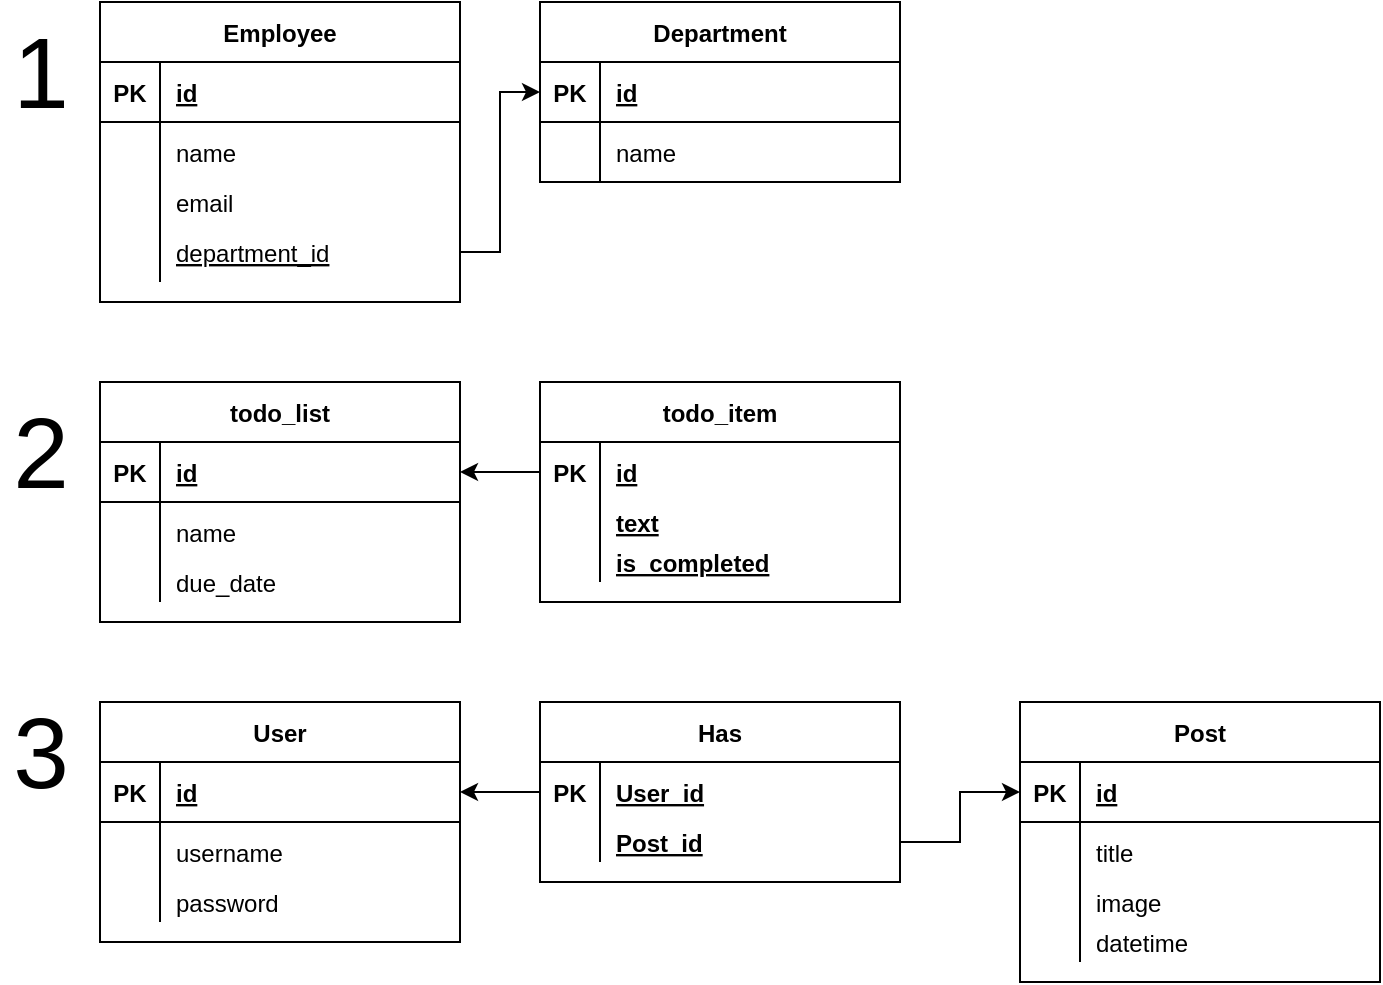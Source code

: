 <mxfile version="13.10.8" type="device"><diagram id="ZOsKp1P_llfh0jckqe2m" name="Page-1"><mxGraphModel dx="1212" dy="635" grid="1" gridSize="10" guides="1" tooltips="1" connect="1" arrows="1" fold="1" page="1" pageScale="1" pageWidth="827" pageHeight="1169" math="0" shadow="0"><root><mxCell id="0"/><mxCell id="1" parent="0"/><mxCell id="vKT3xwshRNzmNa23Z6hm-16" value="Employee" style="shape=table;startSize=30;container=1;collapsible=1;childLayout=tableLayout;fixedRows=1;rowLines=0;fontStyle=1;align=center;resizeLast=1;" vertex="1" parent="1"><mxGeometry x="60" y="80" width="180" height="150" as="geometry"/></mxCell><mxCell id="vKT3xwshRNzmNa23Z6hm-17" value="" style="shape=partialRectangle;collapsible=0;dropTarget=0;pointerEvents=0;fillColor=none;top=0;left=0;bottom=1;right=0;points=[[0,0.5],[1,0.5]];portConstraint=eastwest;" vertex="1" parent="vKT3xwshRNzmNa23Z6hm-16"><mxGeometry y="30" width="180" height="30" as="geometry"/></mxCell><mxCell id="vKT3xwshRNzmNa23Z6hm-18" value="PK" style="shape=partialRectangle;connectable=0;fillColor=none;top=0;left=0;bottom=0;right=0;fontStyle=1;overflow=hidden;" vertex="1" parent="vKT3xwshRNzmNa23Z6hm-17"><mxGeometry width="30" height="30" as="geometry"/></mxCell><mxCell id="vKT3xwshRNzmNa23Z6hm-19" value="id" style="shape=partialRectangle;connectable=0;fillColor=none;top=0;left=0;bottom=0;right=0;align=left;spacingLeft=6;fontStyle=5;overflow=hidden;" vertex="1" parent="vKT3xwshRNzmNa23Z6hm-17"><mxGeometry x="30" width="150" height="30" as="geometry"/></mxCell><mxCell id="vKT3xwshRNzmNa23Z6hm-20" value="" style="shape=partialRectangle;collapsible=0;dropTarget=0;pointerEvents=0;fillColor=none;top=0;left=0;bottom=0;right=0;points=[[0,0.5],[1,0.5]];portConstraint=eastwest;" vertex="1" parent="vKT3xwshRNzmNa23Z6hm-16"><mxGeometry y="60" width="180" height="30" as="geometry"/></mxCell><mxCell id="vKT3xwshRNzmNa23Z6hm-21" value="" style="shape=partialRectangle;connectable=0;fillColor=none;top=0;left=0;bottom=0;right=0;editable=1;overflow=hidden;" vertex="1" parent="vKT3xwshRNzmNa23Z6hm-20"><mxGeometry width="30" height="30" as="geometry"/></mxCell><mxCell id="vKT3xwshRNzmNa23Z6hm-22" value="name" style="shape=partialRectangle;connectable=0;fillColor=none;top=0;left=0;bottom=0;right=0;align=left;spacingLeft=6;overflow=hidden;" vertex="1" parent="vKT3xwshRNzmNa23Z6hm-20"><mxGeometry x="30" width="150" height="30" as="geometry"/></mxCell><mxCell id="vKT3xwshRNzmNa23Z6hm-23" value="" style="shape=partialRectangle;collapsible=0;dropTarget=0;pointerEvents=0;fillColor=none;top=0;left=0;bottom=0;right=0;points=[[0,0.5],[1,0.5]];portConstraint=eastwest;" vertex="1" parent="vKT3xwshRNzmNa23Z6hm-16"><mxGeometry y="90" width="180" height="20" as="geometry"/></mxCell><mxCell id="vKT3xwshRNzmNa23Z6hm-24" value="" style="shape=partialRectangle;connectable=0;fillColor=none;top=0;left=0;bottom=0;right=0;editable=1;overflow=hidden;" vertex="1" parent="vKT3xwshRNzmNa23Z6hm-23"><mxGeometry width="30" height="20" as="geometry"/></mxCell><mxCell id="vKT3xwshRNzmNa23Z6hm-25" value="email" style="shape=partialRectangle;connectable=0;fillColor=none;top=0;left=0;bottom=0;right=0;align=left;spacingLeft=6;overflow=hidden;" vertex="1" parent="vKT3xwshRNzmNa23Z6hm-23"><mxGeometry x="30" width="150" height="20" as="geometry"/></mxCell><mxCell id="vKT3xwshRNzmNa23Z6hm-26" value="" style="shape=partialRectangle;collapsible=0;dropTarget=0;pointerEvents=0;fillColor=none;top=0;left=0;bottom=0;right=0;points=[[0,0.5],[1,0.5]];portConstraint=eastwest;" vertex="1" parent="vKT3xwshRNzmNa23Z6hm-16"><mxGeometry y="110" width="180" height="30" as="geometry"/></mxCell><mxCell id="vKT3xwshRNzmNa23Z6hm-27" value="" style="shape=partialRectangle;connectable=0;fillColor=none;top=0;left=0;bottom=0;right=0;editable=1;overflow=hidden;" vertex="1" parent="vKT3xwshRNzmNa23Z6hm-26"><mxGeometry width="30" height="30" as="geometry"/></mxCell><mxCell id="vKT3xwshRNzmNa23Z6hm-28" value="department_id" style="shape=partialRectangle;connectable=0;fillColor=none;top=0;left=0;bottom=0;right=0;align=left;spacingLeft=6;overflow=hidden;fontStyle=4" vertex="1" parent="vKT3xwshRNzmNa23Z6hm-26"><mxGeometry x="30" width="150" height="30" as="geometry"/></mxCell><mxCell id="vKT3xwshRNzmNa23Z6hm-30" value="Department" style="shape=table;startSize=30;container=1;collapsible=1;childLayout=tableLayout;fixedRows=1;rowLines=0;fontStyle=1;align=center;resizeLast=1;" vertex="1" parent="1"><mxGeometry x="280" y="80" width="180" height="90" as="geometry"/></mxCell><mxCell id="vKT3xwshRNzmNa23Z6hm-31" value="" style="shape=partialRectangle;collapsible=0;dropTarget=0;pointerEvents=0;fillColor=none;top=0;left=0;bottom=1;right=0;points=[[0,0.5],[1,0.5]];portConstraint=eastwest;" vertex="1" parent="vKT3xwshRNzmNa23Z6hm-30"><mxGeometry y="30" width="180" height="30" as="geometry"/></mxCell><mxCell id="vKT3xwshRNzmNa23Z6hm-32" value="PK" style="shape=partialRectangle;connectable=0;fillColor=none;top=0;left=0;bottom=0;right=0;fontStyle=1;overflow=hidden;" vertex="1" parent="vKT3xwshRNzmNa23Z6hm-31"><mxGeometry width="30" height="30" as="geometry"/></mxCell><mxCell id="vKT3xwshRNzmNa23Z6hm-33" value="id" style="shape=partialRectangle;connectable=0;fillColor=none;top=0;left=0;bottom=0;right=0;align=left;spacingLeft=6;fontStyle=5;overflow=hidden;" vertex="1" parent="vKT3xwshRNzmNa23Z6hm-31"><mxGeometry x="30" width="150" height="30" as="geometry"/></mxCell><mxCell id="vKT3xwshRNzmNa23Z6hm-34" value="" style="shape=partialRectangle;collapsible=0;dropTarget=0;pointerEvents=0;fillColor=none;top=0;left=0;bottom=0;right=0;points=[[0,0.5],[1,0.5]];portConstraint=eastwest;" vertex="1" parent="vKT3xwshRNzmNa23Z6hm-30"><mxGeometry y="60" width="180" height="30" as="geometry"/></mxCell><mxCell id="vKT3xwshRNzmNa23Z6hm-35" value="" style="shape=partialRectangle;connectable=0;fillColor=none;top=0;left=0;bottom=0;right=0;editable=1;overflow=hidden;" vertex="1" parent="vKT3xwshRNzmNa23Z6hm-34"><mxGeometry width="30" height="30" as="geometry"/></mxCell><mxCell id="vKT3xwshRNzmNa23Z6hm-36" value="name" style="shape=partialRectangle;connectable=0;fillColor=none;top=0;left=0;bottom=0;right=0;align=left;spacingLeft=6;overflow=hidden;" vertex="1" parent="vKT3xwshRNzmNa23Z6hm-34"><mxGeometry x="30" width="150" height="30" as="geometry"/></mxCell><mxCell id="vKT3xwshRNzmNa23Z6hm-43" style="edgeStyle=orthogonalEdgeStyle;rounded=0;orthogonalLoop=1;jettySize=auto;html=1;exitX=1;exitY=0.5;exitDx=0;exitDy=0;entryX=0;entryY=0.5;entryDx=0;entryDy=0;" edge="1" parent="1" source="vKT3xwshRNzmNa23Z6hm-26" target="vKT3xwshRNzmNa23Z6hm-31"><mxGeometry relative="1" as="geometry"/></mxCell><mxCell id="vKT3xwshRNzmNa23Z6hm-44" value="&lt;font style=&quot;font-size: 50px&quot;&gt;1&lt;/font&gt;" style="text;html=1;align=center;verticalAlign=middle;resizable=0;points=[];autosize=1;" vertex="1" parent="1"><mxGeometry x="10" y="100" width="40" height="30" as="geometry"/></mxCell><mxCell id="vKT3xwshRNzmNa23Z6hm-45" value="&lt;font style=&quot;font-size: 50px&quot;&gt;2&lt;/font&gt;" style="text;html=1;align=center;verticalAlign=middle;resizable=0;points=[];autosize=1;" vertex="1" parent="1"><mxGeometry x="10" y="290" width="40" height="30" as="geometry"/></mxCell><mxCell id="vKT3xwshRNzmNa23Z6hm-46" value="todo_list" style="shape=table;startSize=30;container=1;collapsible=1;childLayout=tableLayout;fixedRows=1;rowLines=0;fontStyle=1;align=center;resizeLast=1;" vertex="1" parent="1"><mxGeometry x="60" y="270" width="180" height="120" as="geometry"/></mxCell><mxCell id="vKT3xwshRNzmNa23Z6hm-47" value="" style="shape=partialRectangle;collapsible=0;dropTarget=0;pointerEvents=0;fillColor=none;top=0;left=0;bottom=1;right=0;points=[[0,0.5],[1,0.5]];portConstraint=eastwest;" vertex="1" parent="vKT3xwshRNzmNa23Z6hm-46"><mxGeometry y="30" width="180" height="30" as="geometry"/></mxCell><mxCell id="vKT3xwshRNzmNa23Z6hm-48" value="PK" style="shape=partialRectangle;connectable=0;fillColor=none;top=0;left=0;bottom=0;right=0;fontStyle=1;overflow=hidden;" vertex="1" parent="vKT3xwshRNzmNa23Z6hm-47"><mxGeometry width="30" height="30" as="geometry"/></mxCell><mxCell id="vKT3xwshRNzmNa23Z6hm-49" value="id" style="shape=partialRectangle;connectable=0;fillColor=none;top=0;left=0;bottom=0;right=0;align=left;spacingLeft=6;fontStyle=5;overflow=hidden;" vertex="1" parent="vKT3xwshRNzmNa23Z6hm-47"><mxGeometry x="30" width="150" height="30" as="geometry"/></mxCell><mxCell id="vKT3xwshRNzmNa23Z6hm-50" value="" style="shape=partialRectangle;collapsible=0;dropTarget=0;pointerEvents=0;fillColor=none;top=0;left=0;bottom=0;right=0;points=[[0,0.5],[1,0.5]];portConstraint=eastwest;" vertex="1" parent="vKT3xwshRNzmNa23Z6hm-46"><mxGeometry y="60" width="180" height="30" as="geometry"/></mxCell><mxCell id="vKT3xwshRNzmNa23Z6hm-51" value="" style="shape=partialRectangle;connectable=0;fillColor=none;top=0;left=0;bottom=0;right=0;editable=1;overflow=hidden;" vertex="1" parent="vKT3xwshRNzmNa23Z6hm-50"><mxGeometry width="30" height="30" as="geometry"/></mxCell><mxCell id="vKT3xwshRNzmNa23Z6hm-52" value="name" style="shape=partialRectangle;connectable=0;fillColor=none;top=0;left=0;bottom=0;right=0;align=left;spacingLeft=6;overflow=hidden;" vertex="1" parent="vKT3xwshRNzmNa23Z6hm-50"><mxGeometry x="30" width="150" height="30" as="geometry"/></mxCell><mxCell id="vKT3xwshRNzmNa23Z6hm-53" value="" style="shape=partialRectangle;collapsible=0;dropTarget=0;pointerEvents=0;fillColor=none;top=0;left=0;bottom=0;right=0;points=[[0,0.5],[1,0.5]];portConstraint=eastwest;" vertex="1" parent="vKT3xwshRNzmNa23Z6hm-46"><mxGeometry y="90" width="180" height="20" as="geometry"/></mxCell><mxCell id="vKT3xwshRNzmNa23Z6hm-54" value="" style="shape=partialRectangle;connectable=0;fillColor=none;top=0;left=0;bottom=0;right=0;editable=1;overflow=hidden;" vertex="1" parent="vKT3xwshRNzmNa23Z6hm-53"><mxGeometry width="30" height="20" as="geometry"/></mxCell><mxCell id="vKT3xwshRNzmNa23Z6hm-55" value="due_date" style="shape=partialRectangle;connectable=0;fillColor=none;top=0;left=0;bottom=0;right=0;align=left;spacingLeft=6;overflow=hidden;" vertex="1" parent="vKT3xwshRNzmNa23Z6hm-53"><mxGeometry x="30" width="150" height="20" as="geometry"/></mxCell><mxCell id="vKT3xwshRNzmNa23Z6hm-59" value="todo_item" style="shape=table;startSize=30;container=1;collapsible=1;childLayout=tableLayout;fixedRows=1;rowLines=0;fontStyle=1;align=center;resizeLast=1;rounded=0;" vertex="1" parent="1"><mxGeometry x="280" y="270" width="180" height="110" as="geometry"/></mxCell><mxCell id="vKT3xwshRNzmNa23Z6hm-63" value="" style="shape=partialRectangle;collapsible=0;dropTarget=0;pointerEvents=0;fillColor=none;top=0;left=0;bottom=0;right=0;points=[[0,0.5],[1,0.5]];portConstraint=eastwest;" vertex="1" parent="vKT3xwshRNzmNa23Z6hm-59"><mxGeometry y="30" width="180" height="30" as="geometry"/></mxCell><mxCell id="vKT3xwshRNzmNa23Z6hm-64" value="PK" style="shape=partialRectangle;connectable=0;fillColor=none;top=0;left=0;bottom=0;right=0;editable=1;overflow=hidden;fontStyle=1" vertex="1" parent="vKT3xwshRNzmNa23Z6hm-63"><mxGeometry width="30" height="30" as="geometry"/></mxCell><mxCell id="vKT3xwshRNzmNa23Z6hm-65" value="id" style="shape=partialRectangle;connectable=0;fillColor=none;top=0;left=0;bottom=0;right=0;align=left;spacingLeft=6;overflow=hidden;fontStyle=5" vertex="1" parent="vKT3xwshRNzmNa23Z6hm-63"><mxGeometry x="30" width="150" height="30" as="geometry"/></mxCell><mxCell id="vKT3xwshRNzmNa23Z6hm-66" value="" style="shape=partialRectangle;collapsible=0;dropTarget=0;pointerEvents=0;fillColor=none;top=0;left=0;bottom=0;right=0;points=[[0,0.5],[1,0.5]];portConstraint=eastwest;" vertex="1" parent="vKT3xwshRNzmNa23Z6hm-59"><mxGeometry y="60" width="180" height="20" as="geometry"/></mxCell><mxCell id="vKT3xwshRNzmNa23Z6hm-67" value="" style="shape=partialRectangle;connectable=0;fillColor=none;top=0;left=0;bottom=0;right=0;editable=1;overflow=hidden;" vertex="1" parent="vKT3xwshRNzmNa23Z6hm-66"><mxGeometry width="30" height="20" as="geometry"/></mxCell><mxCell id="vKT3xwshRNzmNa23Z6hm-68" value="text" style="shape=partialRectangle;connectable=0;fillColor=none;top=0;left=0;bottom=0;right=0;align=left;spacingLeft=6;overflow=hidden;fontStyle=5" vertex="1" parent="vKT3xwshRNzmNa23Z6hm-66"><mxGeometry x="30" width="150" height="20" as="geometry"/></mxCell><mxCell id="vKT3xwshRNzmNa23Z6hm-72" style="shape=partialRectangle;collapsible=0;dropTarget=0;pointerEvents=0;fillColor=none;top=0;left=0;bottom=0;right=0;points=[[0,0.5],[1,0.5]];portConstraint=eastwest;" vertex="1" parent="vKT3xwshRNzmNa23Z6hm-59"><mxGeometry y="80" width="180" height="20" as="geometry"/></mxCell><mxCell id="vKT3xwshRNzmNa23Z6hm-73" style="shape=partialRectangle;connectable=0;fillColor=none;top=0;left=0;bottom=0;right=0;editable=1;overflow=hidden;" vertex="1" parent="vKT3xwshRNzmNa23Z6hm-72"><mxGeometry width="30" height="20" as="geometry"/></mxCell><mxCell id="vKT3xwshRNzmNa23Z6hm-74" value="is_completed" style="shape=partialRectangle;connectable=0;fillColor=none;top=0;left=0;bottom=0;right=0;align=left;spacingLeft=6;overflow=hidden;fontStyle=5" vertex="1" parent="vKT3xwshRNzmNa23Z6hm-72"><mxGeometry x="30" width="150" height="20" as="geometry"/></mxCell><mxCell id="vKT3xwshRNzmNa23Z6hm-77" value="&lt;span style=&quot;font-size: 50px&quot;&gt;3&lt;/span&gt;" style="text;html=1;align=center;verticalAlign=middle;resizable=0;points=[];autosize=1;" vertex="1" parent="1"><mxGeometry x="10" y="440" width="40" height="30" as="geometry"/></mxCell><mxCell id="vKT3xwshRNzmNa23Z6hm-78" value="User" style="shape=table;startSize=30;container=1;collapsible=1;childLayout=tableLayout;fixedRows=1;rowLines=0;fontStyle=1;align=center;resizeLast=1;" vertex="1" parent="1"><mxGeometry x="60" y="430" width="180" height="120" as="geometry"/></mxCell><mxCell id="vKT3xwshRNzmNa23Z6hm-79" value="" style="shape=partialRectangle;collapsible=0;dropTarget=0;pointerEvents=0;fillColor=none;top=0;left=0;bottom=1;right=0;points=[[0,0.5],[1,0.5]];portConstraint=eastwest;" vertex="1" parent="vKT3xwshRNzmNa23Z6hm-78"><mxGeometry y="30" width="180" height="30" as="geometry"/></mxCell><mxCell id="vKT3xwshRNzmNa23Z6hm-80" value="PK" style="shape=partialRectangle;connectable=0;fillColor=none;top=0;left=0;bottom=0;right=0;fontStyle=1;overflow=hidden;" vertex="1" parent="vKT3xwshRNzmNa23Z6hm-79"><mxGeometry width="30" height="30" as="geometry"/></mxCell><mxCell id="vKT3xwshRNzmNa23Z6hm-81" value="id" style="shape=partialRectangle;connectable=0;fillColor=none;top=0;left=0;bottom=0;right=0;align=left;spacingLeft=6;fontStyle=5;overflow=hidden;" vertex="1" parent="vKT3xwshRNzmNa23Z6hm-79"><mxGeometry x="30" width="150" height="30" as="geometry"/></mxCell><mxCell id="vKT3xwshRNzmNa23Z6hm-82" value="" style="shape=partialRectangle;collapsible=0;dropTarget=0;pointerEvents=0;fillColor=none;top=0;left=0;bottom=0;right=0;points=[[0,0.5],[1,0.5]];portConstraint=eastwest;" vertex="1" parent="vKT3xwshRNzmNa23Z6hm-78"><mxGeometry y="60" width="180" height="30" as="geometry"/></mxCell><mxCell id="vKT3xwshRNzmNa23Z6hm-83" value="" style="shape=partialRectangle;connectable=0;fillColor=none;top=0;left=0;bottom=0;right=0;editable=1;overflow=hidden;" vertex="1" parent="vKT3xwshRNzmNa23Z6hm-82"><mxGeometry width="30" height="30" as="geometry"/></mxCell><mxCell id="vKT3xwshRNzmNa23Z6hm-84" value="username" style="shape=partialRectangle;connectable=0;fillColor=none;top=0;left=0;bottom=0;right=0;align=left;spacingLeft=6;overflow=hidden;" vertex="1" parent="vKT3xwshRNzmNa23Z6hm-82"><mxGeometry x="30" width="150" height="30" as="geometry"/></mxCell><mxCell id="vKT3xwshRNzmNa23Z6hm-85" value="" style="shape=partialRectangle;collapsible=0;dropTarget=0;pointerEvents=0;fillColor=none;top=0;left=0;bottom=0;right=0;points=[[0,0.5],[1,0.5]];portConstraint=eastwest;" vertex="1" parent="vKT3xwshRNzmNa23Z6hm-78"><mxGeometry y="90" width="180" height="20" as="geometry"/></mxCell><mxCell id="vKT3xwshRNzmNa23Z6hm-86" value="" style="shape=partialRectangle;connectable=0;fillColor=none;top=0;left=0;bottom=0;right=0;editable=1;overflow=hidden;" vertex="1" parent="vKT3xwshRNzmNa23Z6hm-85"><mxGeometry width="30" height="20" as="geometry"/></mxCell><mxCell id="vKT3xwshRNzmNa23Z6hm-87" value="password" style="shape=partialRectangle;connectable=0;fillColor=none;top=0;left=0;bottom=0;right=0;align=left;spacingLeft=6;overflow=hidden;" vertex="1" parent="vKT3xwshRNzmNa23Z6hm-85"><mxGeometry x="30" width="150" height="20" as="geometry"/></mxCell><mxCell id="vKT3xwshRNzmNa23Z6hm-88" value="Post" style="shape=table;startSize=30;container=1;collapsible=1;childLayout=tableLayout;fixedRows=1;rowLines=0;fontStyle=1;align=center;resizeLast=1;" vertex="1" parent="1"><mxGeometry x="520" y="430" width="180" height="140" as="geometry"/></mxCell><mxCell id="vKT3xwshRNzmNa23Z6hm-89" value="" style="shape=partialRectangle;collapsible=0;dropTarget=0;pointerEvents=0;fillColor=none;top=0;left=0;bottom=1;right=0;points=[[0,0.5],[1,0.5]];portConstraint=eastwest;" vertex="1" parent="vKT3xwshRNzmNa23Z6hm-88"><mxGeometry y="30" width="180" height="30" as="geometry"/></mxCell><mxCell id="vKT3xwshRNzmNa23Z6hm-90" value="PK" style="shape=partialRectangle;connectable=0;fillColor=none;top=0;left=0;bottom=0;right=0;fontStyle=1;overflow=hidden;" vertex="1" parent="vKT3xwshRNzmNa23Z6hm-89"><mxGeometry width="30" height="30" as="geometry"/></mxCell><mxCell id="vKT3xwshRNzmNa23Z6hm-91" value="id" style="shape=partialRectangle;connectable=0;fillColor=none;top=0;left=0;bottom=0;right=0;align=left;spacingLeft=6;fontStyle=5;overflow=hidden;" vertex="1" parent="vKT3xwshRNzmNa23Z6hm-89"><mxGeometry x="30" width="150" height="30" as="geometry"/></mxCell><mxCell id="vKT3xwshRNzmNa23Z6hm-92" value="" style="shape=partialRectangle;collapsible=0;dropTarget=0;pointerEvents=0;fillColor=none;top=0;left=0;bottom=0;right=0;points=[[0,0.5],[1,0.5]];portConstraint=eastwest;" vertex="1" parent="vKT3xwshRNzmNa23Z6hm-88"><mxGeometry y="60" width="180" height="30" as="geometry"/></mxCell><mxCell id="vKT3xwshRNzmNa23Z6hm-93" value="" style="shape=partialRectangle;connectable=0;fillColor=none;top=0;left=0;bottom=0;right=0;editable=1;overflow=hidden;" vertex="1" parent="vKT3xwshRNzmNa23Z6hm-92"><mxGeometry width="30" height="30" as="geometry"/></mxCell><mxCell id="vKT3xwshRNzmNa23Z6hm-94" value="title" style="shape=partialRectangle;connectable=0;fillColor=none;top=0;left=0;bottom=0;right=0;align=left;spacingLeft=6;overflow=hidden;" vertex="1" parent="vKT3xwshRNzmNa23Z6hm-92"><mxGeometry x="30" width="150" height="30" as="geometry"/></mxCell><mxCell id="vKT3xwshRNzmNa23Z6hm-95" value="" style="shape=partialRectangle;collapsible=0;dropTarget=0;pointerEvents=0;fillColor=none;top=0;left=0;bottom=0;right=0;points=[[0,0.5],[1,0.5]];portConstraint=eastwest;" vertex="1" parent="vKT3xwshRNzmNa23Z6hm-88"><mxGeometry y="90" width="180" height="20" as="geometry"/></mxCell><mxCell id="vKT3xwshRNzmNa23Z6hm-96" value="" style="shape=partialRectangle;connectable=0;fillColor=none;top=0;left=0;bottom=0;right=0;editable=1;overflow=hidden;" vertex="1" parent="vKT3xwshRNzmNa23Z6hm-95"><mxGeometry width="30" height="20" as="geometry"/></mxCell><mxCell id="vKT3xwshRNzmNa23Z6hm-97" value="image" style="shape=partialRectangle;connectable=0;fillColor=none;top=0;left=0;bottom=0;right=0;align=left;spacingLeft=6;overflow=hidden;" vertex="1" parent="vKT3xwshRNzmNa23Z6hm-95"><mxGeometry x="30" width="150" height="20" as="geometry"/></mxCell><mxCell id="vKT3xwshRNzmNa23Z6hm-98" style="shape=partialRectangle;collapsible=0;dropTarget=0;pointerEvents=0;fillColor=none;top=0;left=0;bottom=0;right=0;points=[[0,0.5],[1,0.5]];portConstraint=eastwest;" vertex="1" parent="vKT3xwshRNzmNa23Z6hm-88"><mxGeometry y="110" width="180" height="20" as="geometry"/></mxCell><mxCell id="vKT3xwshRNzmNa23Z6hm-99" style="shape=partialRectangle;connectable=0;fillColor=none;top=0;left=0;bottom=0;right=0;editable=1;overflow=hidden;" vertex="1" parent="vKT3xwshRNzmNa23Z6hm-98"><mxGeometry width="30" height="20" as="geometry"/></mxCell><mxCell id="vKT3xwshRNzmNa23Z6hm-100" value="datetime" style="shape=partialRectangle;connectable=0;fillColor=none;top=0;left=0;bottom=0;right=0;align=left;spacingLeft=6;overflow=hidden;" vertex="1" parent="vKT3xwshRNzmNa23Z6hm-98"><mxGeometry x="30" width="150" height="20" as="geometry"/></mxCell><mxCell id="vKT3xwshRNzmNa23Z6hm-101" value="Has" style="shape=table;startSize=30;container=1;collapsible=1;childLayout=tableLayout;fixedRows=1;rowLines=0;fontStyle=1;align=center;resizeLast=1;rounded=0;" vertex="1" parent="1"><mxGeometry x="280" y="430" width="180" height="90" as="geometry"/></mxCell><mxCell id="vKT3xwshRNzmNa23Z6hm-102" value="" style="shape=partialRectangle;collapsible=0;dropTarget=0;pointerEvents=0;fillColor=none;top=0;left=0;bottom=0;right=0;points=[[0,0.5],[1,0.5]];portConstraint=eastwest;" vertex="1" parent="vKT3xwshRNzmNa23Z6hm-101"><mxGeometry y="30" width="180" height="30" as="geometry"/></mxCell><mxCell id="vKT3xwshRNzmNa23Z6hm-103" value="PK" style="shape=partialRectangle;connectable=0;fillColor=none;top=0;left=0;bottom=0;right=0;editable=1;overflow=hidden;fontStyle=1" vertex="1" parent="vKT3xwshRNzmNa23Z6hm-102"><mxGeometry width="30" height="30" as="geometry"/></mxCell><mxCell id="vKT3xwshRNzmNa23Z6hm-104" value="User_id" style="shape=partialRectangle;connectable=0;fillColor=none;top=0;left=0;bottom=0;right=0;align=left;spacingLeft=6;overflow=hidden;fontStyle=5" vertex="1" parent="vKT3xwshRNzmNa23Z6hm-102"><mxGeometry x="30" width="150" height="30" as="geometry"/></mxCell><mxCell id="vKT3xwshRNzmNa23Z6hm-105" value="" style="shape=partialRectangle;collapsible=0;dropTarget=0;pointerEvents=0;fillColor=none;top=0;left=0;bottom=0;right=0;points=[[0,0.5],[1,0.5]];portConstraint=eastwest;" vertex="1" parent="vKT3xwshRNzmNa23Z6hm-101"><mxGeometry y="60" width="180" height="20" as="geometry"/></mxCell><mxCell id="vKT3xwshRNzmNa23Z6hm-106" value="" style="shape=partialRectangle;connectable=0;fillColor=none;top=0;left=0;bottom=0;right=0;editable=1;overflow=hidden;" vertex="1" parent="vKT3xwshRNzmNa23Z6hm-105"><mxGeometry width="30" height="20" as="geometry"/></mxCell><mxCell id="vKT3xwshRNzmNa23Z6hm-107" value="Post_id" style="shape=partialRectangle;connectable=0;fillColor=none;top=0;left=0;bottom=0;right=0;align=left;spacingLeft=6;overflow=hidden;fontStyle=5" vertex="1" parent="vKT3xwshRNzmNa23Z6hm-105"><mxGeometry x="30" width="150" height="20" as="geometry"/></mxCell><mxCell id="vKT3xwshRNzmNa23Z6hm-113" style="edgeStyle=orthogonalEdgeStyle;rounded=0;orthogonalLoop=1;jettySize=auto;html=1;exitX=0;exitY=0.5;exitDx=0;exitDy=0;entryX=1;entryY=0.5;entryDx=0;entryDy=0;" edge="1" parent="1" source="vKT3xwshRNzmNa23Z6hm-63" target="vKT3xwshRNzmNa23Z6hm-47"><mxGeometry relative="1" as="geometry"/></mxCell><mxCell id="vKT3xwshRNzmNa23Z6hm-114" style="edgeStyle=orthogonalEdgeStyle;rounded=0;orthogonalLoop=1;jettySize=auto;html=1;exitX=1;exitY=0.5;exitDx=0;exitDy=0;entryX=0;entryY=0.5;entryDx=0;entryDy=0;" edge="1" parent="1" source="vKT3xwshRNzmNa23Z6hm-105" target="vKT3xwshRNzmNa23Z6hm-89"><mxGeometry relative="1" as="geometry"/></mxCell><mxCell id="vKT3xwshRNzmNa23Z6hm-115" style="edgeStyle=orthogonalEdgeStyle;rounded=0;orthogonalLoop=1;jettySize=auto;html=1;exitX=0;exitY=0.5;exitDx=0;exitDy=0;entryX=1;entryY=0.5;entryDx=0;entryDy=0;" edge="1" parent="1" source="vKT3xwshRNzmNa23Z6hm-102" target="vKT3xwshRNzmNa23Z6hm-79"><mxGeometry relative="1" as="geometry"/></mxCell></root></mxGraphModel></diagram></mxfile>
